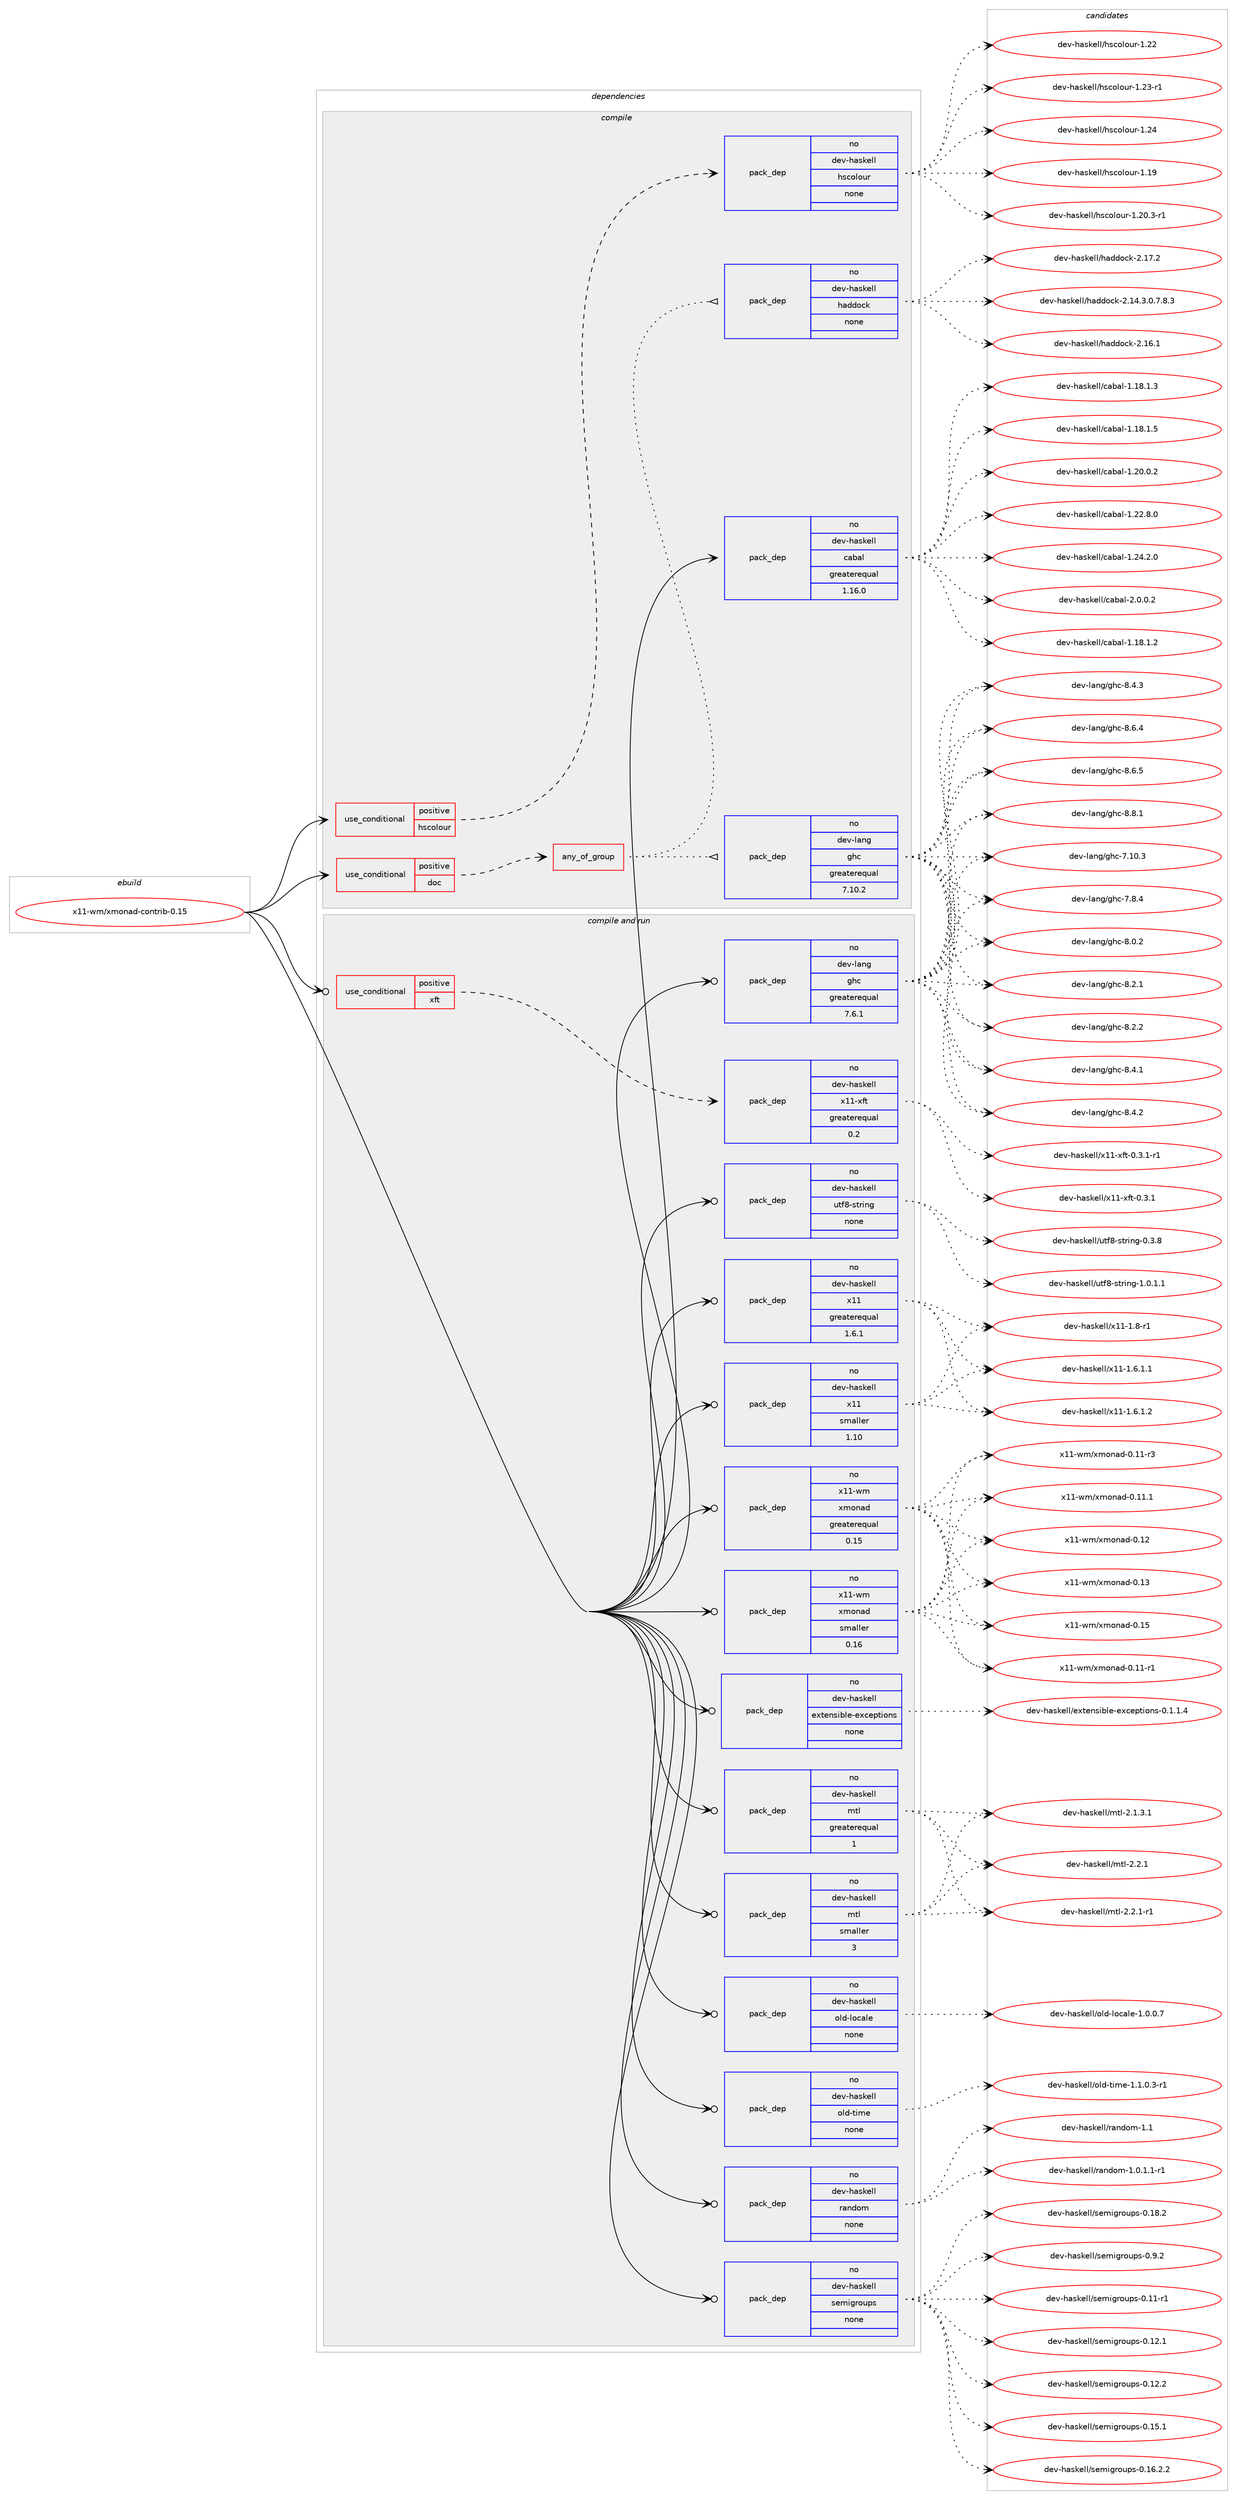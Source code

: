 digraph prolog {

# *************
# Graph options
# *************

newrank=true;
concentrate=true;
compound=true;
graph [rankdir=LR,fontname=Helvetica,fontsize=10,ranksep=1.5];#, ranksep=2.5, nodesep=0.2];
edge  [arrowhead=vee];
node  [fontname=Helvetica,fontsize=10];

# **********
# The ebuild
# **********

subgraph cluster_leftcol {
color=gray;
rank=same;
label=<<i>ebuild</i>>;
id [label="x11-wm/xmonad-contrib-0.15", color=red, width=4, href="../x11-wm/xmonad-contrib-0.15.svg"];
}

# ****************
# The dependencies
# ****************

subgraph cluster_midcol {
color=gray;
label=<<i>dependencies</i>>;
subgraph cluster_compile {
fillcolor="#eeeeee";
style=filled;
label=<<i>compile</i>>;
subgraph cond220839 {
dependency927624 [label=<<TABLE BORDER="0" CELLBORDER="1" CELLSPACING="0" CELLPADDING="4"><TR><TD ROWSPAN="3" CELLPADDING="10">use_conditional</TD></TR><TR><TD>positive</TD></TR><TR><TD>doc</TD></TR></TABLE>>, shape=none, color=red];
subgraph any16277 {
dependency927625 [label=<<TABLE BORDER="0" CELLBORDER="1" CELLSPACING="0" CELLPADDING="4"><TR><TD CELLPADDING="10">any_of_group</TD></TR></TABLE>>, shape=none, color=red];subgraph pack689910 {
dependency927626 [label=<<TABLE BORDER="0" CELLBORDER="1" CELLSPACING="0" CELLPADDING="4" WIDTH="220"><TR><TD ROWSPAN="6" CELLPADDING="30">pack_dep</TD></TR><TR><TD WIDTH="110">no</TD></TR><TR><TD>dev-haskell</TD></TR><TR><TD>haddock</TD></TR><TR><TD>none</TD></TR><TR><TD></TD></TR></TABLE>>, shape=none, color=blue];
}
dependency927625:e -> dependency927626:w [weight=20,style="dotted",arrowhead="oinv"];
subgraph pack689911 {
dependency927627 [label=<<TABLE BORDER="0" CELLBORDER="1" CELLSPACING="0" CELLPADDING="4" WIDTH="220"><TR><TD ROWSPAN="6" CELLPADDING="30">pack_dep</TD></TR><TR><TD WIDTH="110">no</TD></TR><TR><TD>dev-lang</TD></TR><TR><TD>ghc</TD></TR><TR><TD>greaterequal</TD></TR><TR><TD>7.10.2</TD></TR></TABLE>>, shape=none, color=blue];
}
dependency927625:e -> dependency927627:w [weight=20,style="dotted",arrowhead="oinv"];
}
dependency927624:e -> dependency927625:w [weight=20,style="dashed",arrowhead="vee"];
}
id:e -> dependency927624:w [weight=20,style="solid",arrowhead="vee"];
subgraph cond220840 {
dependency927628 [label=<<TABLE BORDER="0" CELLBORDER="1" CELLSPACING="0" CELLPADDING="4"><TR><TD ROWSPAN="3" CELLPADDING="10">use_conditional</TD></TR><TR><TD>positive</TD></TR><TR><TD>hscolour</TD></TR></TABLE>>, shape=none, color=red];
subgraph pack689912 {
dependency927629 [label=<<TABLE BORDER="0" CELLBORDER="1" CELLSPACING="0" CELLPADDING="4" WIDTH="220"><TR><TD ROWSPAN="6" CELLPADDING="30">pack_dep</TD></TR><TR><TD WIDTH="110">no</TD></TR><TR><TD>dev-haskell</TD></TR><TR><TD>hscolour</TD></TR><TR><TD>none</TD></TR><TR><TD></TD></TR></TABLE>>, shape=none, color=blue];
}
dependency927628:e -> dependency927629:w [weight=20,style="dashed",arrowhead="vee"];
}
id:e -> dependency927628:w [weight=20,style="solid",arrowhead="vee"];
subgraph pack689913 {
dependency927630 [label=<<TABLE BORDER="0" CELLBORDER="1" CELLSPACING="0" CELLPADDING="4" WIDTH="220"><TR><TD ROWSPAN="6" CELLPADDING="30">pack_dep</TD></TR><TR><TD WIDTH="110">no</TD></TR><TR><TD>dev-haskell</TD></TR><TR><TD>cabal</TD></TR><TR><TD>greaterequal</TD></TR><TR><TD>1.16.0</TD></TR></TABLE>>, shape=none, color=blue];
}
id:e -> dependency927630:w [weight=20,style="solid",arrowhead="vee"];
}
subgraph cluster_compileandrun {
fillcolor="#eeeeee";
style=filled;
label=<<i>compile and run</i>>;
subgraph cond220841 {
dependency927631 [label=<<TABLE BORDER="0" CELLBORDER="1" CELLSPACING="0" CELLPADDING="4"><TR><TD ROWSPAN="3" CELLPADDING="10">use_conditional</TD></TR><TR><TD>positive</TD></TR><TR><TD>xft</TD></TR></TABLE>>, shape=none, color=red];
subgraph pack689914 {
dependency927632 [label=<<TABLE BORDER="0" CELLBORDER="1" CELLSPACING="0" CELLPADDING="4" WIDTH="220"><TR><TD ROWSPAN="6" CELLPADDING="30">pack_dep</TD></TR><TR><TD WIDTH="110">no</TD></TR><TR><TD>dev-haskell</TD></TR><TR><TD>x11-xft</TD></TR><TR><TD>greaterequal</TD></TR><TR><TD>0.2</TD></TR></TABLE>>, shape=none, color=blue];
}
dependency927631:e -> dependency927632:w [weight=20,style="dashed",arrowhead="vee"];
}
id:e -> dependency927631:w [weight=20,style="solid",arrowhead="odotvee"];
subgraph pack689915 {
dependency927633 [label=<<TABLE BORDER="0" CELLBORDER="1" CELLSPACING="0" CELLPADDING="4" WIDTH="220"><TR><TD ROWSPAN="6" CELLPADDING="30">pack_dep</TD></TR><TR><TD WIDTH="110">no</TD></TR><TR><TD>dev-haskell</TD></TR><TR><TD>extensible-exceptions</TD></TR><TR><TD>none</TD></TR><TR><TD></TD></TR></TABLE>>, shape=none, color=blue];
}
id:e -> dependency927633:w [weight=20,style="solid",arrowhead="odotvee"];
subgraph pack689916 {
dependency927634 [label=<<TABLE BORDER="0" CELLBORDER="1" CELLSPACING="0" CELLPADDING="4" WIDTH="220"><TR><TD ROWSPAN="6" CELLPADDING="30">pack_dep</TD></TR><TR><TD WIDTH="110">no</TD></TR><TR><TD>dev-haskell</TD></TR><TR><TD>mtl</TD></TR><TR><TD>greaterequal</TD></TR><TR><TD>1</TD></TR></TABLE>>, shape=none, color=blue];
}
id:e -> dependency927634:w [weight=20,style="solid",arrowhead="odotvee"];
subgraph pack689917 {
dependency927635 [label=<<TABLE BORDER="0" CELLBORDER="1" CELLSPACING="0" CELLPADDING="4" WIDTH="220"><TR><TD ROWSPAN="6" CELLPADDING="30">pack_dep</TD></TR><TR><TD WIDTH="110">no</TD></TR><TR><TD>dev-haskell</TD></TR><TR><TD>mtl</TD></TR><TR><TD>smaller</TD></TR><TR><TD>3</TD></TR></TABLE>>, shape=none, color=blue];
}
id:e -> dependency927635:w [weight=20,style="solid",arrowhead="odotvee"];
subgraph pack689918 {
dependency927636 [label=<<TABLE BORDER="0" CELLBORDER="1" CELLSPACING="0" CELLPADDING="4" WIDTH="220"><TR><TD ROWSPAN="6" CELLPADDING="30">pack_dep</TD></TR><TR><TD WIDTH="110">no</TD></TR><TR><TD>dev-haskell</TD></TR><TR><TD>old-locale</TD></TR><TR><TD>none</TD></TR><TR><TD></TD></TR></TABLE>>, shape=none, color=blue];
}
id:e -> dependency927636:w [weight=20,style="solid",arrowhead="odotvee"];
subgraph pack689919 {
dependency927637 [label=<<TABLE BORDER="0" CELLBORDER="1" CELLSPACING="0" CELLPADDING="4" WIDTH="220"><TR><TD ROWSPAN="6" CELLPADDING="30">pack_dep</TD></TR><TR><TD WIDTH="110">no</TD></TR><TR><TD>dev-haskell</TD></TR><TR><TD>old-time</TD></TR><TR><TD>none</TD></TR><TR><TD></TD></TR></TABLE>>, shape=none, color=blue];
}
id:e -> dependency927637:w [weight=20,style="solid",arrowhead="odotvee"];
subgraph pack689920 {
dependency927638 [label=<<TABLE BORDER="0" CELLBORDER="1" CELLSPACING="0" CELLPADDING="4" WIDTH="220"><TR><TD ROWSPAN="6" CELLPADDING="30">pack_dep</TD></TR><TR><TD WIDTH="110">no</TD></TR><TR><TD>dev-haskell</TD></TR><TR><TD>random</TD></TR><TR><TD>none</TD></TR><TR><TD></TD></TR></TABLE>>, shape=none, color=blue];
}
id:e -> dependency927638:w [weight=20,style="solid",arrowhead="odotvee"];
subgraph pack689921 {
dependency927639 [label=<<TABLE BORDER="0" CELLBORDER="1" CELLSPACING="0" CELLPADDING="4" WIDTH="220"><TR><TD ROWSPAN="6" CELLPADDING="30">pack_dep</TD></TR><TR><TD WIDTH="110">no</TD></TR><TR><TD>dev-haskell</TD></TR><TR><TD>semigroups</TD></TR><TR><TD>none</TD></TR><TR><TD></TD></TR></TABLE>>, shape=none, color=blue];
}
id:e -> dependency927639:w [weight=20,style="solid",arrowhead="odotvee"];
subgraph pack689922 {
dependency927640 [label=<<TABLE BORDER="0" CELLBORDER="1" CELLSPACING="0" CELLPADDING="4" WIDTH="220"><TR><TD ROWSPAN="6" CELLPADDING="30">pack_dep</TD></TR><TR><TD WIDTH="110">no</TD></TR><TR><TD>dev-haskell</TD></TR><TR><TD>utf8-string</TD></TR><TR><TD>none</TD></TR><TR><TD></TD></TR></TABLE>>, shape=none, color=blue];
}
id:e -> dependency927640:w [weight=20,style="solid",arrowhead="odotvee"];
subgraph pack689923 {
dependency927641 [label=<<TABLE BORDER="0" CELLBORDER="1" CELLSPACING="0" CELLPADDING="4" WIDTH="220"><TR><TD ROWSPAN="6" CELLPADDING="30">pack_dep</TD></TR><TR><TD WIDTH="110">no</TD></TR><TR><TD>dev-haskell</TD></TR><TR><TD>x11</TD></TR><TR><TD>greaterequal</TD></TR><TR><TD>1.6.1</TD></TR></TABLE>>, shape=none, color=blue];
}
id:e -> dependency927641:w [weight=20,style="solid",arrowhead="odotvee"];
subgraph pack689924 {
dependency927642 [label=<<TABLE BORDER="0" CELLBORDER="1" CELLSPACING="0" CELLPADDING="4" WIDTH="220"><TR><TD ROWSPAN="6" CELLPADDING="30">pack_dep</TD></TR><TR><TD WIDTH="110">no</TD></TR><TR><TD>dev-haskell</TD></TR><TR><TD>x11</TD></TR><TR><TD>smaller</TD></TR><TR><TD>1.10</TD></TR></TABLE>>, shape=none, color=blue];
}
id:e -> dependency927642:w [weight=20,style="solid",arrowhead="odotvee"];
subgraph pack689925 {
dependency927643 [label=<<TABLE BORDER="0" CELLBORDER="1" CELLSPACING="0" CELLPADDING="4" WIDTH="220"><TR><TD ROWSPAN="6" CELLPADDING="30">pack_dep</TD></TR><TR><TD WIDTH="110">no</TD></TR><TR><TD>dev-lang</TD></TR><TR><TD>ghc</TD></TR><TR><TD>greaterequal</TD></TR><TR><TD>7.6.1</TD></TR></TABLE>>, shape=none, color=blue];
}
id:e -> dependency927643:w [weight=20,style="solid",arrowhead="odotvee"];
subgraph pack689926 {
dependency927644 [label=<<TABLE BORDER="0" CELLBORDER="1" CELLSPACING="0" CELLPADDING="4" WIDTH="220"><TR><TD ROWSPAN="6" CELLPADDING="30">pack_dep</TD></TR><TR><TD WIDTH="110">no</TD></TR><TR><TD>x11-wm</TD></TR><TR><TD>xmonad</TD></TR><TR><TD>greaterequal</TD></TR><TR><TD>0.15</TD></TR></TABLE>>, shape=none, color=blue];
}
id:e -> dependency927644:w [weight=20,style="solid",arrowhead="odotvee"];
subgraph pack689927 {
dependency927645 [label=<<TABLE BORDER="0" CELLBORDER="1" CELLSPACING="0" CELLPADDING="4" WIDTH="220"><TR><TD ROWSPAN="6" CELLPADDING="30">pack_dep</TD></TR><TR><TD WIDTH="110">no</TD></TR><TR><TD>x11-wm</TD></TR><TR><TD>xmonad</TD></TR><TR><TD>smaller</TD></TR><TR><TD>0.16</TD></TR></TABLE>>, shape=none, color=blue];
}
id:e -> dependency927645:w [weight=20,style="solid",arrowhead="odotvee"];
}
subgraph cluster_run {
fillcolor="#eeeeee";
style=filled;
label=<<i>run</i>>;
}
}

# **************
# The candidates
# **************

subgraph cluster_choices {
rank=same;
color=gray;
label=<<i>candidates</i>>;

subgraph choice689910 {
color=black;
nodesep=1;
choice1001011184510497115107101108108471049710010011199107455046495246514648465546564651 [label="dev-haskell/haddock-2.14.3.0.7.8.3", color=red, width=4,href="../dev-haskell/haddock-2.14.3.0.7.8.3.svg"];
choice100101118451049711510710110810847104971001001119910745504649544649 [label="dev-haskell/haddock-2.16.1", color=red, width=4,href="../dev-haskell/haddock-2.16.1.svg"];
choice100101118451049711510710110810847104971001001119910745504649554650 [label="dev-haskell/haddock-2.17.2", color=red, width=4,href="../dev-haskell/haddock-2.17.2.svg"];
dependency927626:e -> choice1001011184510497115107101108108471049710010011199107455046495246514648465546564651:w [style=dotted,weight="100"];
dependency927626:e -> choice100101118451049711510710110810847104971001001119910745504649544649:w [style=dotted,weight="100"];
dependency927626:e -> choice100101118451049711510710110810847104971001001119910745504649554650:w [style=dotted,weight="100"];
}
subgraph choice689911 {
color=black;
nodesep=1;
choice1001011184510897110103471031049945554649484651 [label="dev-lang/ghc-7.10.3", color=red, width=4,href="../dev-lang/ghc-7.10.3.svg"];
choice10010111845108971101034710310499455546564652 [label="dev-lang/ghc-7.8.4", color=red, width=4,href="../dev-lang/ghc-7.8.4.svg"];
choice10010111845108971101034710310499455646484650 [label="dev-lang/ghc-8.0.2", color=red, width=4,href="../dev-lang/ghc-8.0.2.svg"];
choice10010111845108971101034710310499455646504649 [label="dev-lang/ghc-8.2.1", color=red, width=4,href="../dev-lang/ghc-8.2.1.svg"];
choice10010111845108971101034710310499455646504650 [label="dev-lang/ghc-8.2.2", color=red, width=4,href="../dev-lang/ghc-8.2.2.svg"];
choice10010111845108971101034710310499455646524649 [label="dev-lang/ghc-8.4.1", color=red, width=4,href="../dev-lang/ghc-8.4.1.svg"];
choice10010111845108971101034710310499455646524650 [label="dev-lang/ghc-8.4.2", color=red, width=4,href="../dev-lang/ghc-8.4.2.svg"];
choice10010111845108971101034710310499455646524651 [label="dev-lang/ghc-8.4.3", color=red, width=4,href="../dev-lang/ghc-8.4.3.svg"];
choice10010111845108971101034710310499455646544652 [label="dev-lang/ghc-8.6.4", color=red, width=4,href="../dev-lang/ghc-8.6.4.svg"];
choice10010111845108971101034710310499455646544653 [label="dev-lang/ghc-8.6.5", color=red, width=4,href="../dev-lang/ghc-8.6.5.svg"];
choice10010111845108971101034710310499455646564649 [label="dev-lang/ghc-8.8.1", color=red, width=4,href="../dev-lang/ghc-8.8.1.svg"];
dependency927627:e -> choice1001011184510897110103471031049945554649484651:w [style=dotted,weight="100"];
dependency927627:e -> choice10010111845108971101034710310499455546564652:w [style=dotted,weight="100"];
dependency927627:e -> choice10010111845108971101034710310499455646484650:w [style=dotted,weight="100"];
dependency927627:e -> choice10010111845108971101034710310499455646504649:w [style=dotted,weight="100"];
dependency927627:e -> choice10010111845108971101034710310499455646504650:w [style=dotted,weight="100"];
dependency927627:e -> choice10010111845108971101034710310499455646524649:w [style=dotted,weight="100"];
dependency927627:e -> choice10010111845108971101034710310499455646524650:w [style=dotted,weight="100"];
dependency927627:e -> choice10010111845108971101034710310499455646524651:w [style=dotted,weight="100"];
dependency927627:e -> choice10010111845108971101034710310499455646544652:w [style=dotted,weight="100"];
dependency927627:e -> choice10010111845108971101034710310499455646544653:w [style=dotted,weight="100"];
dependency927627:e -> choice10010111845108971101034710310499455646564649:w [style=dotted,weight="100"];
}
subgraph choice689912 {
color=black;
nodesep=1;
choice100101118451049711510710110810847104115991111081111171144549464957 [label="dev-haskell/hscolour-1.19", color=red, width=4,href="../dev-haskell/hscolour-1.19.svg"];
choice10010111845104971151071011081084710411599111108111117114454946504846514511449 [label="dev-haskell/hscolour-1.20.3-r1", color=red, width=4,href="../dev-haskell/hscolour-1.20.3-r1.svg"];
choice100101118451049711510710110810847104115991111081111171144549465050 [label="dev-haskell/hscolour-1.22", color=red, width=4,href="../dev-haskell/hscolour-1.22.svg"];
choice1001011184510497115107101108108471041159911110811111711445494650514511449 [label="dev-haskell/hscolour-1.23-r1", color=red, width=4,href="../dev-haskell/hscolour-1.23-r1.svg"];
choice100101118451049711510710110810847104115991111081111171144549465052 [label="dev-haskell/hscolour-1.24", color=red, width=4,href="../dev-haskell/hscolour-1.24.svg"];
dependency927629:e -> choice100101118451049711510710110810847104115991111081111171144549464957:w [style=dotted,weight="100"];
dependency927629:e -> choice10010111845104971151071011081084710411599111108111117114454946504846514511449:w [style=dotted,weight="100"];
dependency927629:e -> choice100101118451049711510710110810847104115991111081111171144549465050:w [style=dotted,weight="100"];
dependency927629:e -> choice1001011184510497115107101108108471041159911110811111711445494650514511449:w [style=dotted,weight="100"];
dependency927629:e -> choice100101118451049711510710110810847104115991111081111171144549465052:w [style=dotted,weight="100"];
}
subgraph choice689913 {
color=black;
nodesep=1;
choice10010111845104971151071011081084799979897108454946495646494650 [label="dev-haskell/cabal-1.18.1.2", color=red, width=4,href="../dev-haskell/cabal-1.18.1.2.svg"];
choice10010111845104971151071011081084799979897108454946495646494651 [label="dev-haskell/cabal-1.18.1.3", color=red, width=4,href="../dev-haskell/cabal-1.18.1.3.svg"];
choice10010111845104971151071011081084799979897108454946495646494653 [label="dev-haskell/cabal-1.18.1.5", color=red, width=4,href="../dev-haskell/cabal-1.18.1.5.svg"];
choice10010111845104971151071011081084799979897108454946504846484650 [label="dev-haskell/cabal-1.20.0.2", color=red, width=4,href="../dev-haskell/cabal-1.20.0.2.svg"];
choice10010111845104971151071011081084799979897108454946505046564648 [label="dev-haskell/cabal-1.22.8.0", color=red, width=4,href="../dev-haskell/cabal-1.22.8.0.svg"];
choice10010111845104971151071011081084799979897108454946505246504648 [label="dev-haskell/cabal-1.24.2.0", color=red, width=4,href="../dev-haskell/cabal-1.24.2.0.svg"];
choice100101118451049711510710110810847999798971084550464846484650 [label="dev-haskell/cabal-2.0.0.2", color=red, width=4,href="../dev-haskell/cabal-2.0.0.2.svg"];
dependency927630:e -> choice10010111845104971151071011081084799979897108454946495646494650:w [style=dotted,weight="100"];
dependency927630:e -> choice10010111845104971151071011081084799979897108454946495646494651:w [style=dotted,weight="100"];
dependency927630:e -> choice10010111845104971151071011081084799979897108454946495646494653:w [style=dotted,weight="100"];
dependency927630:e -> choice10010111845104971151071011081084799979897108454946504846484650:w [style=dotted,weight="100"];
dependency927630:e -> choice10010111845104971151071011081084799979897108454946505046564648:w [style=dotted,weight="100"];
dependency927630:e -> choice10010111845104971151071011081084799979897108454946505246504648:w [style=dotted,weight="100"];
dependency927630:e -> choice100101118451049711510710110810847999798971084550464846484650:w [style=dotted,weight="100"];
}
subgraph choice689914 {
color=black;
nodesep=1;
choice100101118451049711510710110810847120494945120102116454846514649 [label="dev-haskell/x11-xft-0.3.1", color=red, width=4,href="../dev-haskell/x11-xft-0.3.1.svg"];
choice1001011184510497115107101108108471204949451201021164548465146494511449 [label="dev-haskell/x11-xft-0.3.1-r1", color=red, width=4,href="../dev-haskell/x11-xft-0.3.1-r1.svg"];
dependency927632:e -> choice100101118451049711510710110810847120494945120102116454846514649:w [style=dotted,weight="100"];
dependency927632:e -> choice1001011184510497115107101108108471204949451201021164548465146494511449:w [style=dotted,weight="100"];
}
subgraph choice689915 {
color=black;
nodesep=1;
choice1001011184510497115107101108108471011201161011101151059810810145101120991011121161051111101154548464946494652 [label="dev-haskell/extensible-exceptions-0.1.1.4", color=red, width=4,href="../dev-haskell/extensible-exceptions-0.1.1.4.svg"];
dependency927633:e -> choice1001011184510497115107101108108471011201161011101151059810810145101120991011121161051111101154548464946494652:w [style=dotted,weight="100"];
}
subgraph choice689916 {
color=black;
nodesep=1;
choice1001011184510497115107101108108471091161084550464946514649 [label="dev-haskell/mtl-2.1.3.1", color=red, width=4,href="../dev-haskell/mtl-2.1.3.1.svg"];
choice100101118451049711510710110810847109116108455046504649 [label="dev-haskell/mtl-2.2.1", color=red, width=4,href="../dev-haskell/mtl-2.2.1.svg"];
choice1001011184510497115107101108108471091161084550465046494511449 [label="dev-haskell/mtl-2.2.1-r1", color=red, width=4,href="../dev-haskell/mtl-2.2.1-r1.svg"];
dependency927634:e -> choice1001011184510497115107101108108471091161084550464946514649:w [style=dotted,weight="100"];
dependency927634:e -> choice100101118451049711510710110810847109116108455046504649:w [style=dotted,weight="100"];
dependency927634:e -> choice1001011184510497115107101108108471091161084550465046494511449:w [style=dotted,weight="100"];
}
subgraph choice689917 {
color=black;
nodesep=1;
choice1001011184510497115107101108108471091161084550464946514649 [label="dev-haskell/mtl-2.1.3.1", color=red, width=4,href="../dev-haskell/mtl-2.1.3.1.svg"];
choice100101118451049711510710110810847109116108455046504649 [label="dev-haskell/mtl-2.2.1", color=red, width=4,href="../dev-haskell/mtl-2.2.1.svg"];
choice1001011184510497115107101108108471091161084550465046494511449 [label="dev-haskell/mtl-2.2.1-r1", color=red, width=4,href="../dev-haskell/mtl-2.2.1-r1.svg"];
dependency927635:e -> choice1001011184510497115107101108108471091161084550464946514649:w [style=dotted,weight="100"];
dependency927635:e -> choice100101118451049711510710110810847109116108455046504649:w [style=dotted,weight="100"];
dependency927635:e -> choice1001011184510497115107101108108471091161084550465046494511449:w [style=dotted,weight="100"];
}
subgraph choice689918 {
color=black;
nodesep=1;
choice1001011184510497115107101108108471111081004510811199971081014549464846484655 [label="dev-haskell/old-locale-1.0.0.7", color=red, width=4,href="../dev-haskell/old-locale-1.0.0.7.svg"];
dependency927636:e -> choice1001011184510497115107101108108471111081004510811199971081014549464846484655:w [style=dotted,weight="100"];
}
subgraph choice689919 {
color=black;
nodesep=1;
choice1001011184510497115107101108108471111081004511610510910145494649464846514511449 [label="dev-haskell/old-time-1.1.0.3-r1", color=red, width=4,href="../dev-haskell/old-time-1.1.0.3-r1.svg"];
dependency927637:e -> choice1001011184510497115107101108108471111081004511610510910145494649464846514511449:w [style=dotted,weight="100"];
}
subgraph choice689920 {
color=black;
nodesep=1;
choice1001011184510497115107101108108471149711010011110945494648464946494511449 [label="dev-haskell/random-1.0.1.1-r1", color=red, width=4,href="../dev-haskell/random-1.0.1.1-r1.svg"];
choice1001011184510497115107101108108471149711010011110945494649 [label="dev-haskell/random-1.1", color=red, width=4,href="../dev-haskell/random-1.1.svg"];
dependency927638:e -> choice1001011184510497115107101108108471149711010011110945494648464946494511449:w [style=dotted,weight="100"];
dependency927638:e -> choice1001011184510497115107101108108471149711010011110945494649:w [style=dotted,weight="100"];
}
subgraph choice689921 {
color=black;
nodesep=1;
choice10010111845104971151071011081084711510110910510311411111711211545484649494511449 [label="dev-haskell/semigroups-0.11-r1", color=red, width=4,href="../dev-haskell/semigroups-0.11-r1.svg"];
choice10010111845104971151071011081084711510110910510311411111711211545484649504649 [label="dev-haskell/semigroups-0.12.1", color=red, width=4,href="../dev-haskell/semigroups-0.12.1.svg"];
choice10010111845104971151071011081084711510110910510311411111711211545484649504650 [label="dev-haskell/semigroups-0.12.2", color=red, width=4,href="../dev-haskell/semigroups-0.12.2.svg"];
choice10010111845104971151071011081084711510110910510311411111711211545484649534649 [label="dev-haskell/semigroups-0.15.1", color=red, width=4,href="../dev-haskell/semigroups-0.15.1.svg"];
choice100101118451049711510710110810847115101109105103114111117112115454846495446504650 [label="dev-haskell/semigroups-0.16.2.2", color=red, width=4,href="../dev-haskell/semigroups-0.16.2.2.svg"];
choice10010111845104971151071011081084711510110910510311411111711211545484649564650 [label="dev-haskell/semigroups-0.18.2", color=red, width=4,href="../dev-haskell/semigroups-0.18.2.svg"];
choice100101118451049711510710110810847115101109105103114111117112115454846574650 [label="dev-haskell/semigroups-0.9.2", color=red, width=4,href="../dev-haskell/semigroups-0.9.2.svg"];
dependency927639:e -> choice10010111845104971151071011081084711510110910510311411111711211545484649494511449:w [style=dotted,weight="100"];
dependency927639:e -> choice10010111845104971151071011081084711510110910510311411111711211545484649504649:w [style=dotted,weight="100"];
dependency927639:e -> choice10010111845104971151071011081084711510110910510311411111711211545484649504650:w [style=dotted,weight="100"];
dependency927639:e -> choice10010111845104971151071011081084711510110910510311411111711211545484649534649:w [style=dotted,weight="100"];
dependency927639:e -> choice100101118451049711510710110810847115101109105103114111117112115454846495446504650:w [style=dotted,weight="100"];
dependency927639:e -> choice10010111845104971151071011081084711510110910510311411111711211545484649564650:w [style=dotted,weight="100"];
dependency927639:e -> choice100101118451049711510710110810847115101109105103114111117112115454846574650:w [style=dotted,weight="100"];
}
subgraph choice689922 {
color=black;
nodesep=1;
choice1001011184510497115107101108108471171161025645115116114105110103454846514656 [label="dev-haskell/utf8-string-0.3.8", color=red, width=4,href="../dev-haskell/utf8-string-0.3.8.svg"];
choice10010111845104971151071011081084711711610256451151161141051101034549464846494649 [label="dev-haskell/utf8-string-1.0.1.1", color=red, width=4,href="../dev-haskell/utf8-string-1.0.1.1.svg"];
dependency927640:e -> choice1001011184510497115107101108108471171161025645115116114105110103454846514656:w [style=dotted,weight="100"];
dependency927640:e -> choice10010111845104971151071011081084711711610256451151161141051101034549464846494649:w [style=dotted,weight="100"];
}
subgraph choice689923 {
color=black;
nodesep=1;
choice10010111845104971151071011081084712049494549465446494649 [label="dev-haskell/x11-1.6.1.1", color=red, width=4,href="../dev-haskell/x11-1.6.1.1.svg"];
choice10010111845104971151071011081084712049494549465446494650 [label="dev-haskell/x11-1.6.1.2", color=red, width=4,href="../dev-haskell/x11-1.6.1.2.svg"];
choice1001011184510497115107101108108471204949454946564511449 [label="dev-haskell/x11-1.8-r1", color=red, width=4,href="../dev-haskell/x11-1.8-r1.svg"];
dependency927641:e -> choice10010111845104971151071011081084712049494549465446494649:w [style=dotted,weight="100"];
dependency927641:e -> choice10010111845104971151071011081084712049494549465446494650:w [style=dotted,weight="100"];
dependency927641:e -> choice1001011184510497115107101108108471204949454946564511449:w [style=dotted,weight="100"];
}
subgraph choice689924 {
color=black;
nodesep=1;
choice10010111845104971151071011081084712049494549465446494649 [label="dev-haskell/x11-1.6.1.1", color=red, width=4,href="../dev-haskell/x11-1.6.1.1.svg"];
choice10010111845104971151071011081084712049494549465446494650 [label="dev-haskell/x11-1.6.1.2", color=red, width=4,href="../dev-haskell/x11-1.6.1.2.svg"];
choice1001011184510497115107101108108471204949454946564511449 [label="dev-haskell/x11-1.8-r1", color=red, width=4,href="../dev-haskell/x11-1.8-r1.svg"];
dependency927642:e -> choice10010111845104971151071011081084712049494549465446494649:w [style=dotted,weight="100"];
dependency927642:e -> choice10010111845104971151071011081084712049494549465446494650:w [style=dotted,weight="100"];
dependency927642:e -> choice1001011184510497115107101108108471204949454946564511449:w [style=dotted,weight="100"];
}
subgraph choice689925 {
color=black;
nodesep=1;
choice1001011184510897110103471031049945554649484651 [label="dev-lang/ghc-7.10.3", color=red, width=4,href="../dev-lang/ghc-7.10.3.svg"];
choice10010111845108971101034710310499455546564652 [label="dev-lang/ghc-7.8.4", color=red, width=4,href="../dev-lang/ghc-7.8.4.svg"];
choice10010111845108971101034710310499455646484650 [label="dev-lang/ghc-8.0.2", color=red, width=4,href="../dev-lang/ghc-8.0.2.svg"];
choice10010111845108971101034710310499455646504649 [label="dev-lang/ghc-8.2.1", color=red, width=4,href="../dev-lang/ghc-8.2.1.svg"];
choice10010111845108971101034710310499455646504650 [label="dev-lang/ghc-8.2.2", color=red, width=4,href="../dev-lang/ghc-8.2.2.svg"];
choice10010111845108971101034710310499455646524649 [label="dev-lang/ghc-8.4.1", color=red, width=4,href="../dev-lang/ghc-8.4.1.svg"];
choice10010111845108971101034710310499455646524650 [label="dev-lang/ghc-8.4.2", color=red, width=4,href="../dev-lang/ghc-8.4.2.svg"];
choice10010111845108971101034710310499455646524651 [label="dev-lang/ghc-8.4.3", color=red, width=4,href="../dev-lang/ghc-8.4.3.svg"];
choice10010111845108971101034710310499455646544652 [label="dev-lang/ghc-8.6.4", color=red, width=4,href="../dev-lang/ghc-8.6.4.svg"];
choice10010111845108971101034710310499455646544653 [label="dev-lang/ghc-8.6.5", color=red, width=4,href="../dev-lang/ghc-8.6.5.svg"];
choice10010111845108971101034710310499455646564649 [label="dev-lang/ghc-8.8.1", color=red, width=4,href="../dev-lang/ghc-8.8.1.svg"];
dependency927643:e -> choice1001011184510897110103471031049945554649484651:w [style=dotted,weight="100"];
dependency927643:e -> choice10010111845108971101034710310499455546564652:w [style=dotted,weight="100"];
dependency927643:e -> choice10010111845108971101034710310499455646484650:w [style=dotted,weight="100"];
dependency927643:e -> choice10010111845108971101034710310499455646504649:w [style=dotted,weight="100"];
dependency927643:e -> choice10010111845108971101034710310499455646504650:w [style=dotted,weight="100"];
dependency927643:e -> choice10010111845108971101034710310499455646524649:w [style=dotted,weight="100"];
dependency927643:e -> choice10010111845108971101034710310499455646524650:w [style=dotted,weight="100"];
dependency927643:e -> choice10010111845108971101034710310499455646524651:w [style=dotted,weight="100"];
dependency927643:e -> choice10010111845108971101034710310499455646544652:w [style=dotted,weight="100"];
dependency927643:e -> choice10010111845108971101034710310499455646544653:w [style=dotted,weight="100"];
dependency927643:e -> choice10010111845108971101034710310499455646564649:w [style=dotted,weight="100"];
}
subgraph choice689926 {
color=black;
nodesep=1;
choice120494945119109471201091111109710045484649494511449 [label="x11-wm/xmonad-0.11-r1", color=red, width=4,href="../x11-wm/xmonad-0.11-r1.svg"];
choice120494945119109471201091111109710045484649494511451 [label="x11-wm/xmonad-0.11-r3", color=red, width=4,href="../x11-wm/xmonad-0.11-r3.svg"];
choice120494945119109471201091111109710045484649494649 [label="x11-wm/xmonad-0.11.1", color=red, width=4,href="../x11-wm/xmonad-0.11.1.svg"];
choice12049494511910947120109111110971004548464950 [label="x11-wm/xmonad-0.12", color=red, width=4,href="../x11-wm/xmonad-0.12.svg"];
choice12049494511910947120109111110971004548464951 [label="x11-wm/xmonad-0.13", color=red, width=4,href="../x11-wm/xmonad-0.13.svg"];
choice12049494511910947120109111110971004548464953 [label="x11-wm/xmonad-0.15", color=red, width=4,href="../x11-wm/xmonad-0.15.svg"];
dependency927644:e -> choice120494945119109471201091111109710045484649494511449:w [style=dotted,weight="100"];
dependency927644:e -> choice120494945119109471201091111109710045484649494511451:w [style=dotted,weight="100"];
dependency927644:e -> choice120494945119109471201091111109710045484649494649:w [style=dotted,weight="100"];
dependency927644:e -> choice12049494511910947120109111110971004548464950:w [style=dotted,weight="100"];
dependency927644:e -> choice12049494511910947120109111110971004548464951:w [style=dotted,weight="100"];
dependency927644:e -> choice12049494511910947120109111110971004548464953:w [style=dotted,weight="100"];
}
subgraph choice689927 {
color=black;
nodesep=1;
choice120494945119109471201091111109710045484649494511449 [label="x11-wm/xmonad-0.11-r1", color=red, width=4,href="../x11-wm/xmonad-0.11-r1.svg"];
choice120494945119109471201091111109710045484649494511451 [label="x11-wm/xmonad-0.11-r3", color=red, width=4,href="../x11-wm/xmonad-0.11-r3.svg"];
choice120494945119109471201091111109710045484649494649 [label="x11-wm/xmonad-0.11.1", color=red, width=4,href="../x11-wm/xmonad-0.11.1.svg"];
choice12049494511910947120109111110971004548464950 [label="x11-wm/xmonad-0.12", color=red, width=4,href="../x11-wm/xmonad-0.12.svg"];
choice12049494511910947120109111110971004548464951 [label="x11-wm/xmonad-0.13", color=red, width=4,href="../x11-wm/xmonad-0.13.svg"];
choice12049494511910947120109111110971004548464953 [label="x11-wm/xmonad-0.15", color=red, width=4,href="../x11-wm/xmonad-0.15.svg"];
dependency927645:e -> choice120494945119109471201091111109710045484649494511449:w [style=dotted,weight="100"];
dependency927645:e -> choice120494945119109471201091111109710045484649494511451:w [style=dotted,weight="100"];
dependency927645:e -> choice120494945119109471201091111109710045484649494649:w [style=dotted,weight="100"];
dependency927645:e -> choice12049494511910947120109111110971004548464950:w [style=dotted,weight="100"];
dependency927645:e -> choice12049494511910947120109111110971004548464951:w [style=dotted,weight="100"];
dependency927645:e -> choice12049494511910947120109111110971004548464953:w [style=dotted,weight="100"];
}
}

}
